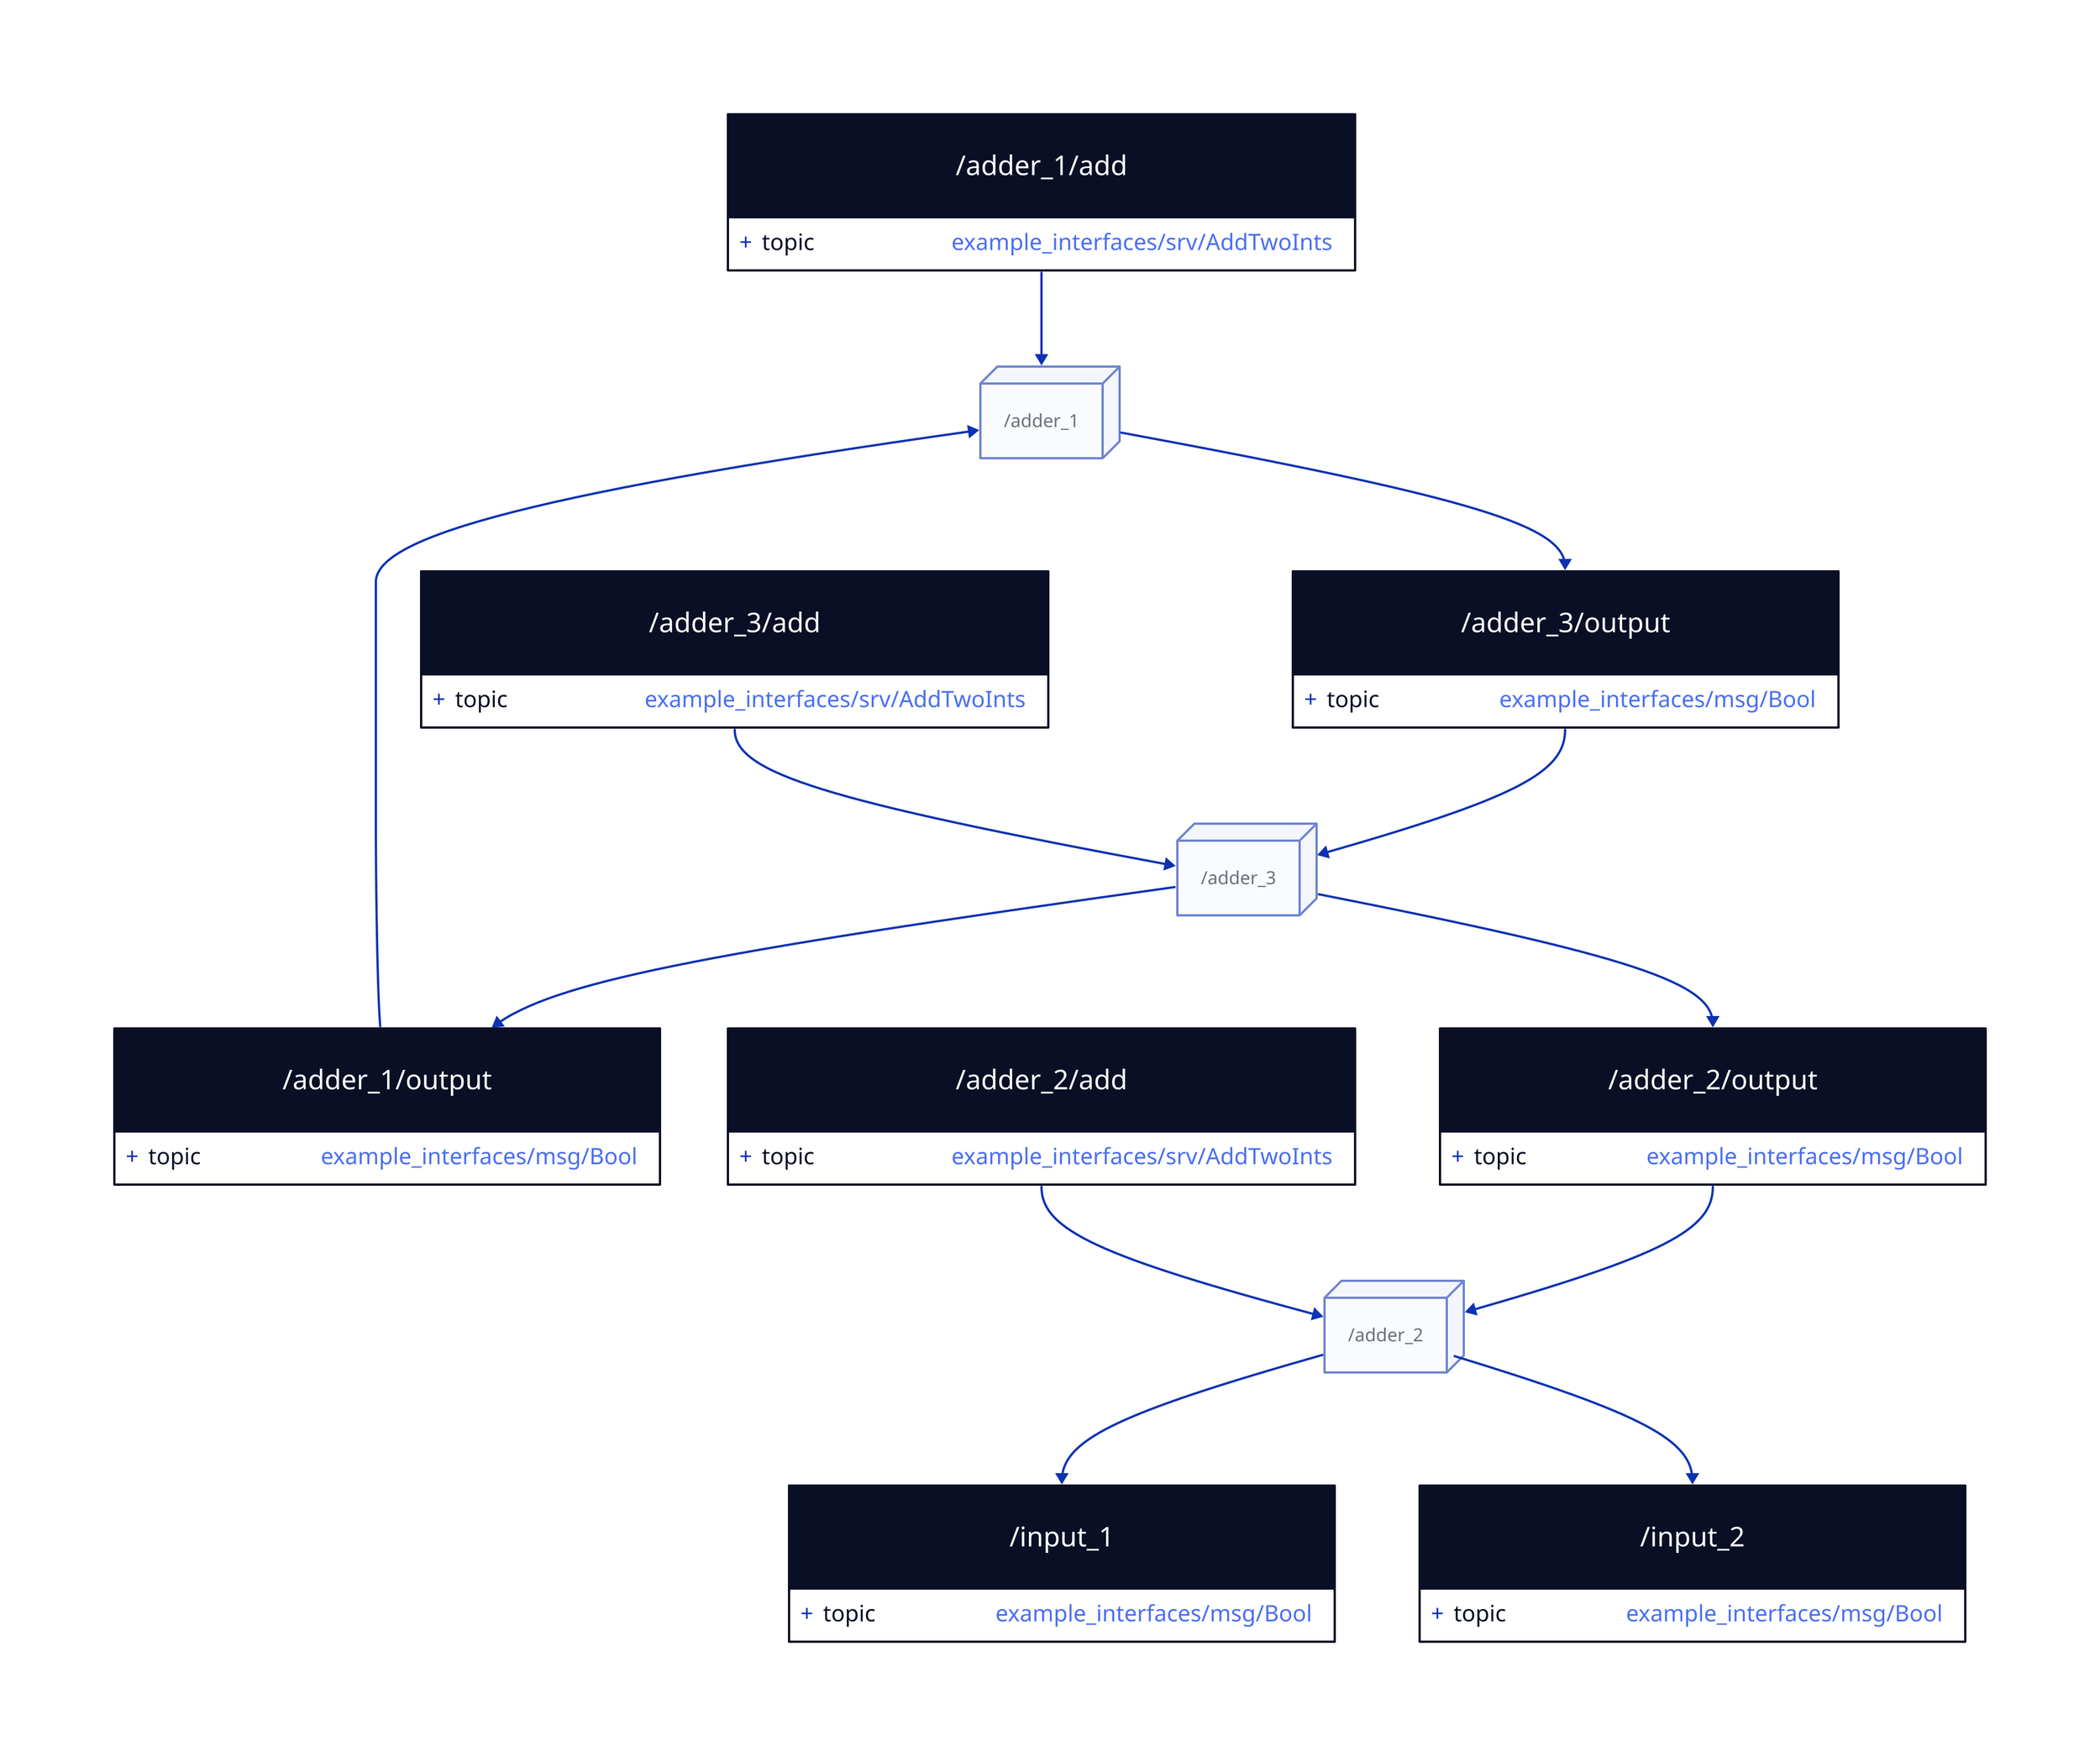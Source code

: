 /adder_1/add: {
  shape: class
  topic: |
    example_interfaces/srv/AddTwoInts
  |
}
/adder_1/output: {
  shape: class
  topic: |
    example_interfaces/msg/Bool
  |
}
/adder_2/add: {
  shape: class
  topic: |
    example_interfaces/srv/AddTwoInts
  |
}
/adder_2/output: {
  shape: class
  topic: |
    example_interfaces/msg/Bool
  |
}
/adder_3/add: {
  shape: class
  topic: |
    example_interfaces/srv/AddTwoInts
  |
}
/adder_3/output: {
  shape: class
  topic: |
    example_interfaces/msg/Bool
  |
}
/input_1: {
  shape: class
  topic: |
    example_interfaces/msg/Bool
  |
}
/input_2: {
  shape: class
  topic: |
    example_interfaces/msg/Bool
  |
}
/adder_1: {
  style: {
    opacity: 0.6
    3d: true
  }
}
/adder_2: {
  style: {
    opacity: 0.6
    3d: true
  }
}
/adder_3: {
  style: {
    opacity: 0.6
    3d: true
  }
}
/adder_1 -> /adder_3/output
/adder_1 <- /adder_1/output
/adder_1 <- /adder_1/add
/adder_2 -> /input_1
/adder_2 -> /input_2
/adder_2 <- /adder_2/output
/adder_2 <- /adder_2/add
/adder_3 -> /adder_1/output
/adder_3 -> /adder_2/output
/adder_3 <- /adder_3/output
/adder_3 <- /adder_3/add
